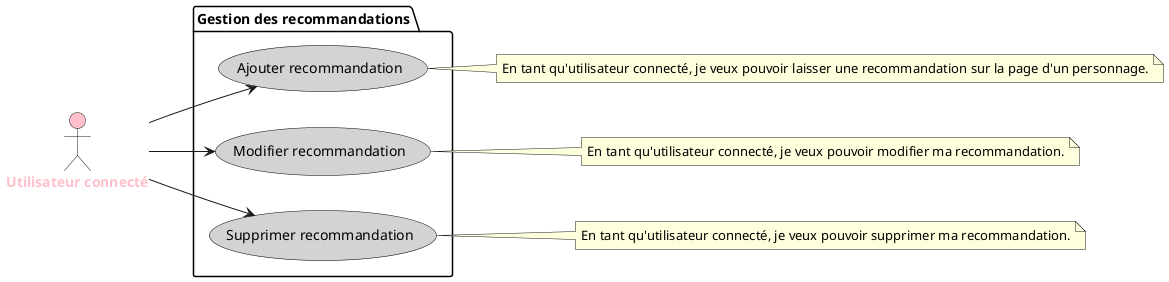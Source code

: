 @startuml UserStory=UserRecommandation

left to right direction
skinparam actorFontStyle bold
skinparam usecase {
    BackgroundColor YellowGreen
    BorderColor Black
}

actor "Utilisateur connecté" as U #Pink;text:Pink
package "Gestion des recommandations" {
    usecase "Ajouter recommandation" as Ar #LightGray;text:Black
    usecase "Modifier recommandation" as Mr #LightGray;text:Black
    usecase "Supprimer recommandation" as Sr #LightGray;text:Black
}

' Relations entre acteurs et cas d'utilisation
U --> Ar
U --> Mr
U --> Sr

' Description des cas d'utilisation
note right of Ar
    En tant qu'utilisateur connecté, je veux pouvoir laisser une recommandation sur la page d'un personnage.
end note
note right of Sr
    En tant qu'utilisateur connecté, je veux pouvoir supprimer ma recommandation.
end note
note right of Mr
    En tant qu'utilisateur connecté, je veux pouvoir modifier ma recommandation.
end note

@enduml